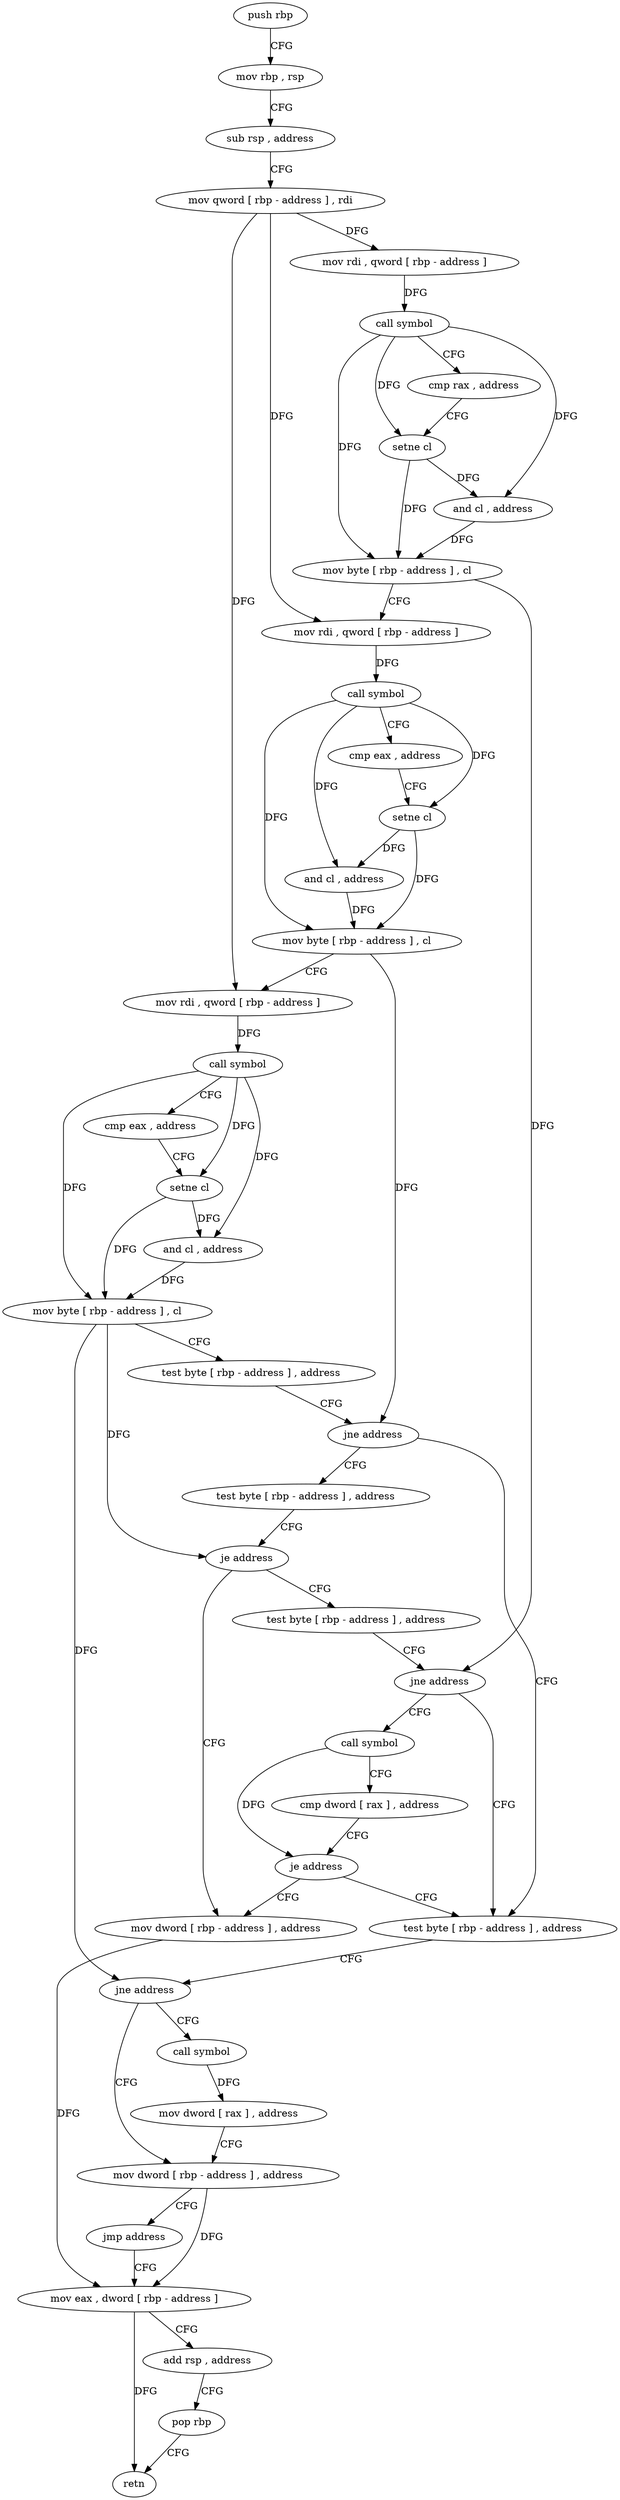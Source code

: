 digraph "func" {
"4241728" [label = "push rbp" ]
"4241729" [label = "mov rbp , rsp" ]
"4241732" [label = "sub rsp , address" ]
"4241736" [label = "mov qword [ rbp - address ] , rdi" ]
"4241740" [label = "mov rdi , qword [ rbp - address ]" ]
"4241744" [label = "call symbol" ]
"4241749" [label = "cmp rax , address" ]
"4241753" [label = "setne cl" ]
"4241756" [label = "and cl , address" ]
"4241759" [label = "mov byte [ rbp - address ] , cl" ]
"4241762" [label = "mov rdi , qword [ rbp - address ]" ]
"4241766" [label = "call symbol" ]
"4241771" [label = "cmp eax , address" ]
"4241774" [label = "setne cl" ]
"4241777" [label = "and cl , address" ]
"4241780" [label = "mov byte [ rbp - address ] , cl" ]
"4241783" [label = "mov rdi , qword [ rbp - address ]" ]
"4241787" [label = "call symbol" ]
"4241792" [label = "cmp eax , address" ]
"4241795" [label = "setne cl" ]
"4241798" [label = "and cl , address" ]
"4241801" [label = "mov byte [ rbp - address ] , cl" ]
"4241804" [label = "test byte [ rbp - address ] , address" ]
"4241808" [label = "jne address" ]
"4241848" [label = "test byte [ rbp - address ] , address" ]
"4241814" [label = "test byte [ rbp - address ] , address" ]
"4241852" [label = "jne address" ]
"4241869" [label = "mov dword [ rbp - address ] , address" ]
"4241858" [label = "call symbol" ]
"4241818" [label = "je address" ]
"4241881" [label = "mov dword [ rbp - address ] , address" ]
"4241824" [label = "test byte [ rbp - address ] , address" ]
"4241876" [label = "jmp address" ]
"4241888" [label = "mov eax , dword [ rbp - address ]" ]
"4241863" [label = "mov dword [ rax ] , address" ]
"4241828" [label = "jne address" ]
"4241834" [label = "call symbol" ]
"4241891" [label = "add rsp , address" ]
"4241895" [label = "pop rbp" ]
"4241896" [label = "retn" ]
"4241839" [label = "cmp dword [ rax ] , address" ]
"4241842" [label = "je address" ]
"4241728" -> "4241729" [ label = "CFG" ]
"4241729" -> "4241732" [ label = "CFG" ]
"4241732" -> "4241736" [ label = "CFG" ]
"4241736" -> "4241740" [ label = "DFG" ]
"4241736" -> "4241762" [ label = "DFG" ]
"4241736" -> "4241783" [ label = "DFG" ]
"4241740" -> "4241744" [ label = "DFG" ]
"4241744" -> "4241749" [ label = "CFG" ]
"4241744" -> "4241753" [ label = "DFG" ]
"4241744" -> "4241756" [ label = "DFG" ]
"4241744" -> "4241759" [ label = "DFG" ]
"4241749" -> "4241753" [ label = "CFG" ]
"4241753" -> "4241756" [ label = "DFG" ]
"4241753" -> "4241759" [ label = "DFG" ]
"4241756" -> "4241759" [ label = "DFG" ]
"4241759" -> "4241762" [ label = "CFG" ]
"4241759" -> "4241828" [ label = "DFG" ]
"4241762" -> "4241766" [ label = "DFG" ]
"4241766" -> "4241771" [ label = "CFG" ]
"4241766" -> "4241774" [ label = "DFG" ]
"4241766" -> "4241777" [ label = "DFG" ]
"4241766" -> "4241780" [ label = "DFG" ]
"4241771" -> "4241774" [ label = "CFG" ]
"4241774" -> "4241777" [ label = "DFG" ]
"4241774" -> "4241780" [ label = "DFG" ]
"4241777" -> "4241780" [ label = "DFG" ]
"4241780" -> "4241783" [ label = "CFG" ]
"4241780" -> "4241808" [ label = "DFG" ]
"4241783" -> "4241787" [ label = "DFG" ]
"4241787" -> "4241792" [ label = "CFG" ]
"4241787" -> "4241795" [ label = "DFG" ]
"4241787" -> "4241798" [ label = "DFG" ]
"4241787" -> "4241801" [ label = "DFG" ]
"4241792" -> "4241795" [ label = "CFG" ]
"4241795" -> "4241798" [ label = "DFG" ]
"4241795" -> "4241801" [ label = "DFG" ]
"4241798" -> "4241801" [ label = "DFG" ]
"4241801" -> "4241804" [ label = "CFG" ]
"4241801" -> "4241852" [ label = "DFG" ]
"4241801" -> "4241818" [ label = "DFG" ]
"4241804" -> "4241808" [ label = "CFG" ]
"4241808" -> "4241848" [ label = "CFG" ]
"4241808" -> "4241814" [ label = "CFG" ]
"4241848" -> "4241852" [ label = "CFG" ]
"4241814" -> "4241818" [ label = "CFG" ]
"4241852" -> "4241869" [ label = "CFG" ]
"4241852" -> "4241858" [ label = "CFG" ]
"4241869" -> "4241876" [ label = "CFG" ]
"4241869" -> "4241888" [ label = "DFG" ]
"4241858" -> "4241863" [ label = "DFG" ]
"4241818" -> "4241881" [ label = "CFG" ]
"4241818" -> "4241824" [ label = "CFG" ]
"4241881" -> "4241888" [ label = "DFG" ]
"4241824" -> "4241828" [ label = "CFG" ]
"4241876" -> "4241888" [ label = "CFG" ]
"4241888" -> "4241891" [ label = "CFG" ]
"4241888" -> "4241896" [ label = "DFG" ]
"4241863" -> "4241869" [ label = "CFG" ]
"4241828" -> "4241848" [ label = "CFG" ]
"4241828" -> "4241834" [ label = "CFG" ]
"4241834" -> "4241839" [ label = "CFG" ]
"4241834" -> "4241842" [ label = "DFG" ]
"4241891" -> "4241895" [ label = "CFG" ]
"4241895" -> "4241896" [ label = "CFG" ]
"4241839" -> "4241842" [ label = "CFG" ]
"4241842" -> "4241881" [ label = "CFG" ]
"4241842" -> "4241848" [ label = "CFG" ]
}
